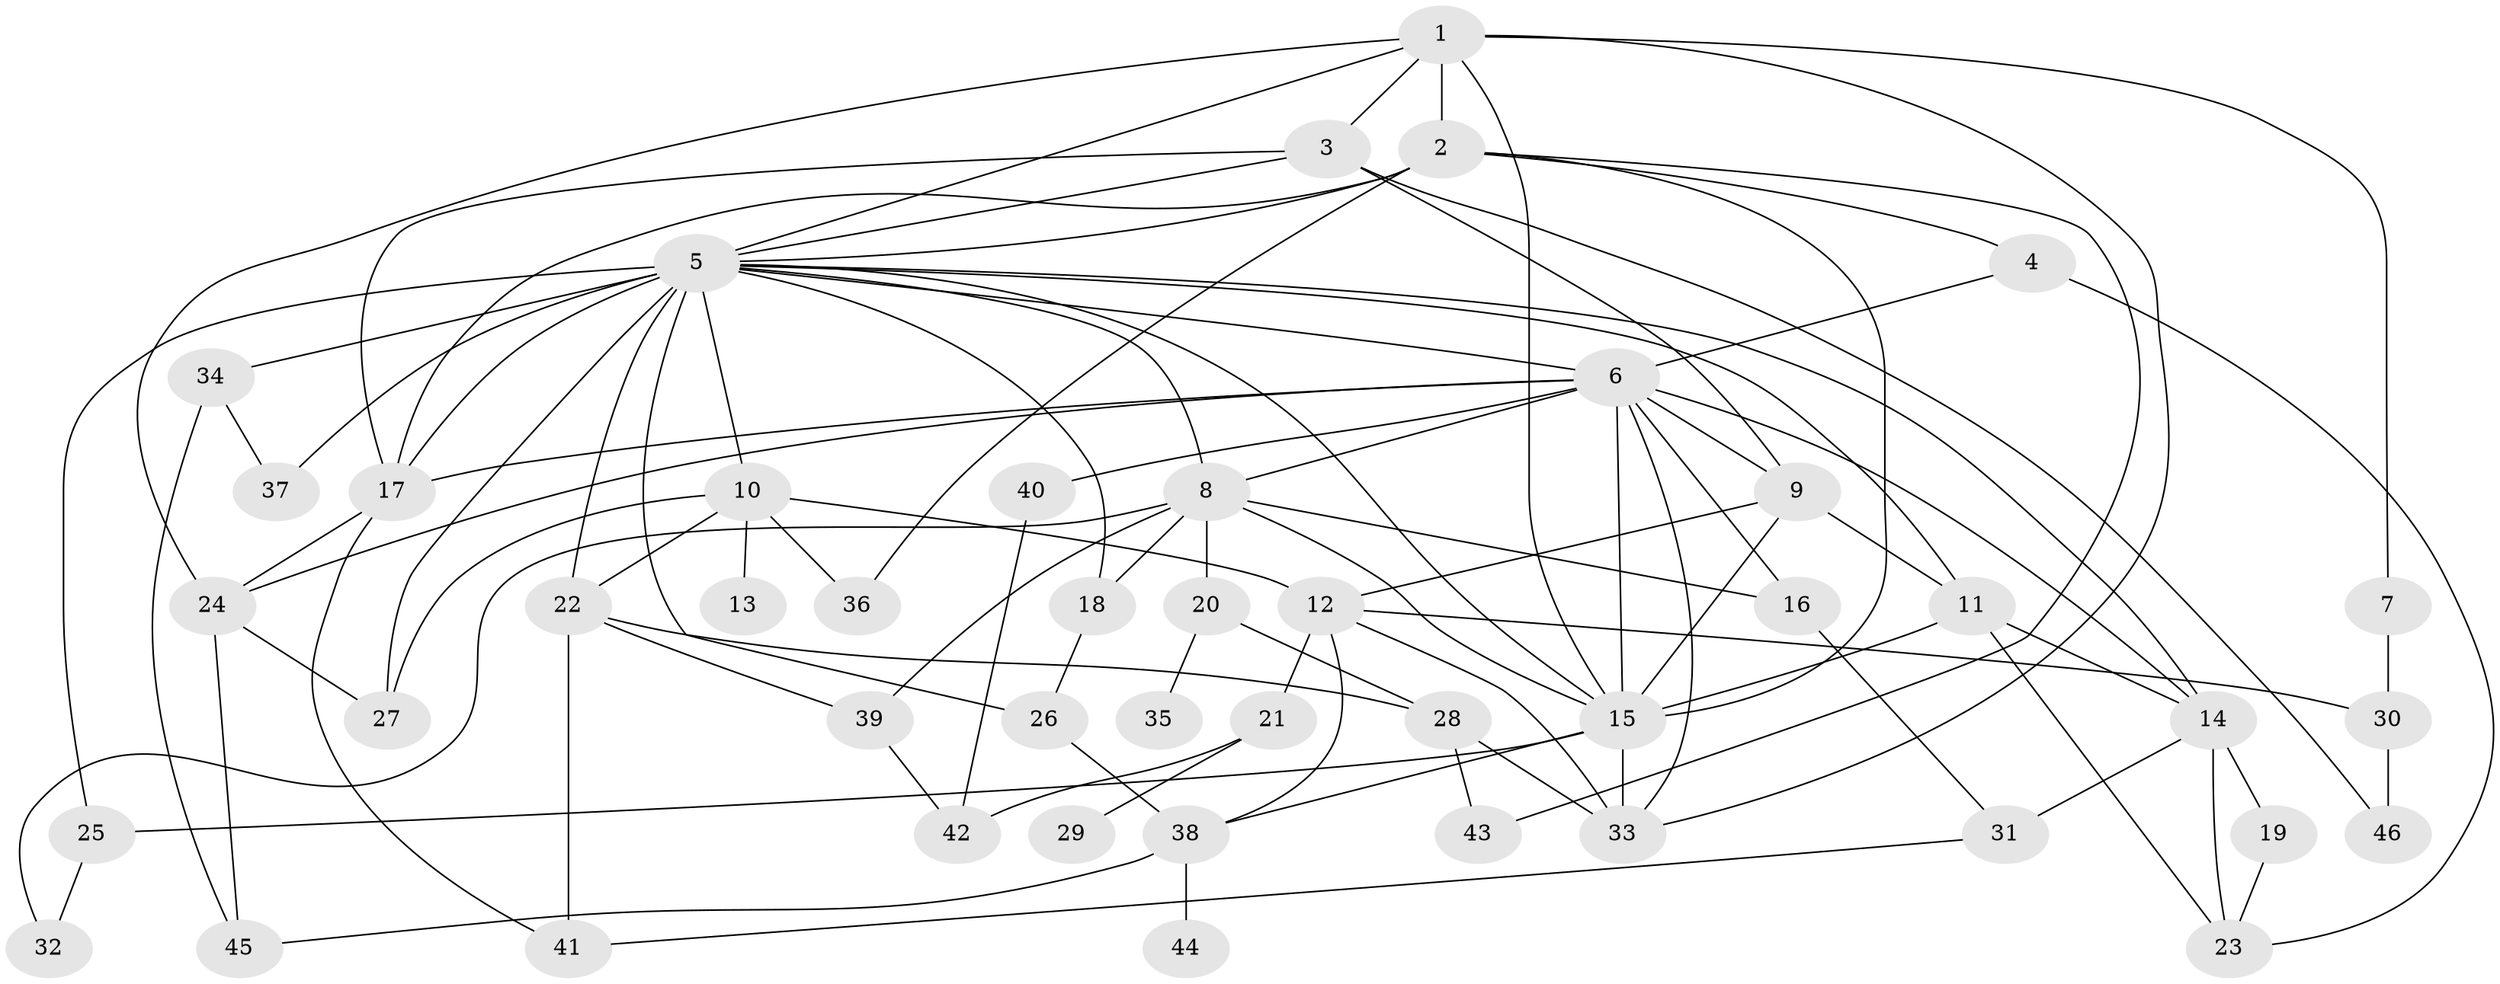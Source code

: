 // original degree distribution, {5: 0.08163265306122448, 3: 0.19727891156462585, 8: 0.02040816326530612, 4: 0.08163265306122448, 6: 0.04081632653061224, 2: 0.3945578231292517, 7: 0.027210884353741496, 1: 0.1564625850340136}
// Generated by graph-tools (version 1.1) at 2025/49/03/04/25 22:49:06]
// undirected, 46 vertices, 96 edges
graph export_dot {
  node [color=gray90,style=filled];
  1;
  2;
  3;
  4;
  5;
  6;
  7;
  8;
  9;
  10;
  11;
  12;
  13;
  14;
  15;
  16;
  17;
  18;
  19;
  20;
  21;
  22;
  23;
  24;
  25;
  26;
  27;
  28;
  29;
  30;
  31;
  32;
  33;
  34;
  35;
  36;
  37;
  38;
  39;
  40;
  41;
  42;
  43;
  44;
  45;
  46;
  1 -- 2 [weight=1.0];
  1 -- 3 [weight=1.0];
  1 -- 5 [weight=1.0];
  1 -- 7 [weight=1.0];
  1 -- 15 [weight=1.0];
  1 -- 24 [weight=1.0];
  1 -- 33 [weight=1.0];
  2 -- 4 [weight=1.0];
  2 -- 5 [weight=1.0];
  2 -- 15 [weight=1.0];
  2 -- 17 [weight=1.0];
  2 -- 36 [weight=1.0];
  2 -- 43 [weight=1.0];
  3 -- 5 [weight=1.0];
  3 -- 9 [weight=1.0];
  3 -- 17 [weight=1.0];
  3 -- 46 [weight=1.0];
  4 -- 6 [weight=1.0];
  4 -- 23 [weight=1.0];
  5 -- 6 [weight=1.0];
  5 -- 8 [weight=1.0];
  5 -- 10 [weight=1.0];
  5 -- 11 [weight=1.0];
  5 -- 14 [weight=1.0];
  5 -- 15 [weight=1.0];
  5 -- 17 [weight=2.0];
  5 -- 18 [weight=1.0];
  5 -- 22 [weight=2.0];
  5 -- 25 [weight=1.0];
  5 -- 26 [weight=2.0];
  5 -- 27 [weight=1.0];
  5 -- 34 [weight=1.0];
  5 -- 37 [weight=1.0];
  6 -- 8 [weight=1.0];
  6 -- 9 [weight=1.0];
  6 -- 14 [weight=1.0];
  6 -- 15 [weight=2.0];
  6 -- 16 [weight=1.0];
  6 -- 17 [weight=3.0];
  6 -- 24 [weight=1.0];
  6 -- 33 [weight=1.0];
  6 -- 40 [weight=2.0];
  7 -- 30 [weight=2.0];
  8 -- 15 [weight=1.0];
  8 -- 16 [weight=1.0];
  8 -- 18 [weight=1.0];
  8 -- 20 [weight=1.0];
  8 -- 32 [weight=1.0];
  8 -- 39 [weight=1.0];
  9 -- 11 [weight=1.0];
  9 -- 12 [weight=1.0];
  9 -- 15 [weight=1.0];
  10 -- 12 [weight=1.0];
  10 -- 13 [weight=1.0];
  10 -- 22 [weight=1.0];
  10 -- 27 [weight=1.0];
  10 -- 36 [weight=1.0];
  11 -- 14 [weight=3.0];
  11 -- 15 [weight=1.0];
  11 -- 23 [weight=1.0];
  12 -- 21 [weight=1.0];
  12 -- 30 [weight=1.0];
  12 -- 33 [weight=1.0];
  12 -- 38 [weight=1.0];
  14 -- 19 [weight=1.0];
  14 -- 23 [weight=1.0];
  14 -- 31 [weight=1.0];
  15 -- 25 [weight=2.0];
  15 -- 33 [weight=1.0];
  15 -- 38 [weight=1.0];
  16 -- 31 [weight=1.0];
  17 -- 24 [weight=3.0];
  17 -- 41 [weight=1.0];
  18 -- 26 [weight=1.0];
  19 -- 23 [weight=1.0];
  20 -- 28 [weight=1.0];
  20 -- 35 [weight=1.0];
  21 -- 29 [weight=1.0];
  21 -- 42 [weight=2.0];
  22 -- 28 [weight=2.0];
  22 -- 39 [weight=1.0];
  22 -- 41 [weight=1.0];
  24 -- 27 [weight=1.0];
  24 -- 45 [weight=1.0];
  25 -- 32 [weight=1.0];
  26 -- 38 [weight=3.0];
  28 -- 33 [weight=1.0];
  28 -- 43 [weight=1.0];
  30 -- 46 [weight=1.0];
  31 -- 41 [weight=1.0];
  34 -- 37 [weight=1.0];
  34 -- 45 [weight=1.0];
  38 -- 44 [weight=1.0];
  38 -- 45 [weight=1.0];
  39 -- 42 [weight=1.0];
  40 -- 42 [weight=2.0];
}
